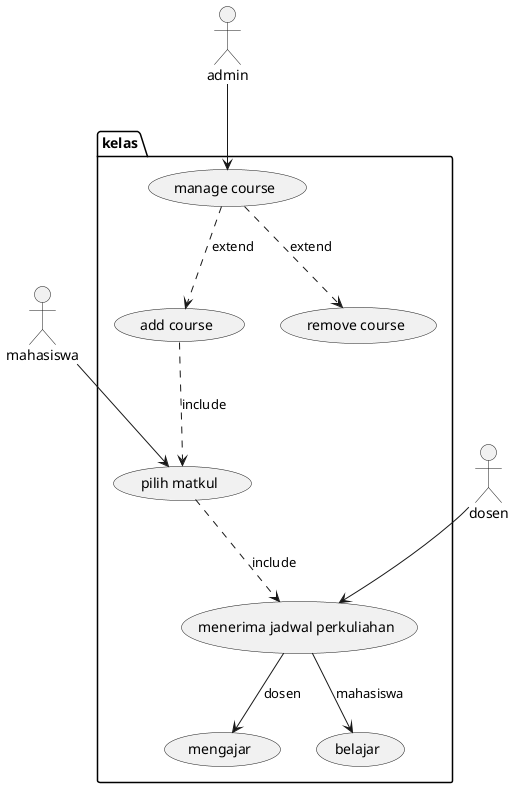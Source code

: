 @startuml kampus


actor mahasiswa as mhs
actor dosen as dosen
actor admin as admin

package kelas{
    usecase "menerima jadwal perkuliahan" as U1
    usecase "mengajar" as U2
    usecase "pilih matkul" as U3
    usecase "manage course" as U4
    usecase "add course" as U5
    usecase "remove course" as U6
    usecase "belajar" as U7
} 


mhs  --> U3
U3 ..> U1 : include
dosen --> U1
admin --> U4
U4 ..> U5 : extend
U4 ..> U6 : extend
U1 --> U7 : mahasiswa
U1 --> U2 : dosen
U5 ..> U3 : include